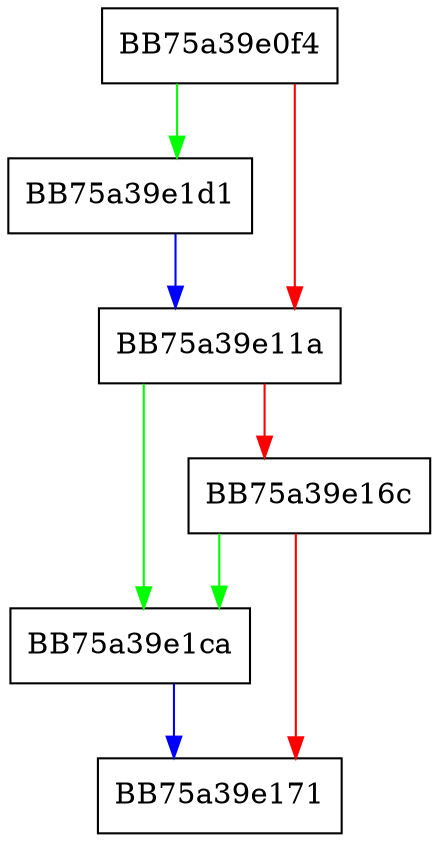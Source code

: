 digraph NotifyPostLeaveFileSystem {
  node [shape="box"];
  graph [splines=ortho];
  BB75a39e0f4 -> BB75a39e1d1 [color="green"];
  BB75a39e0f4 -> BB75a39e11a [color="red"];
  BB75a39e11a -> BB75a39e1ca [color="green"];
  BB75a39e11a -> BB75a39e16c [color="red"];
  BB75a39e16c -> BB75a39e1ca [color="green"];
  BB75a39e16c -> BB75a39e171 [color="red"];
  BB75a39e1ca -> BB75a39e171 [color="blue"];
  BB75a39e1d1 -> BB75a39e11a [color="blue"];
}